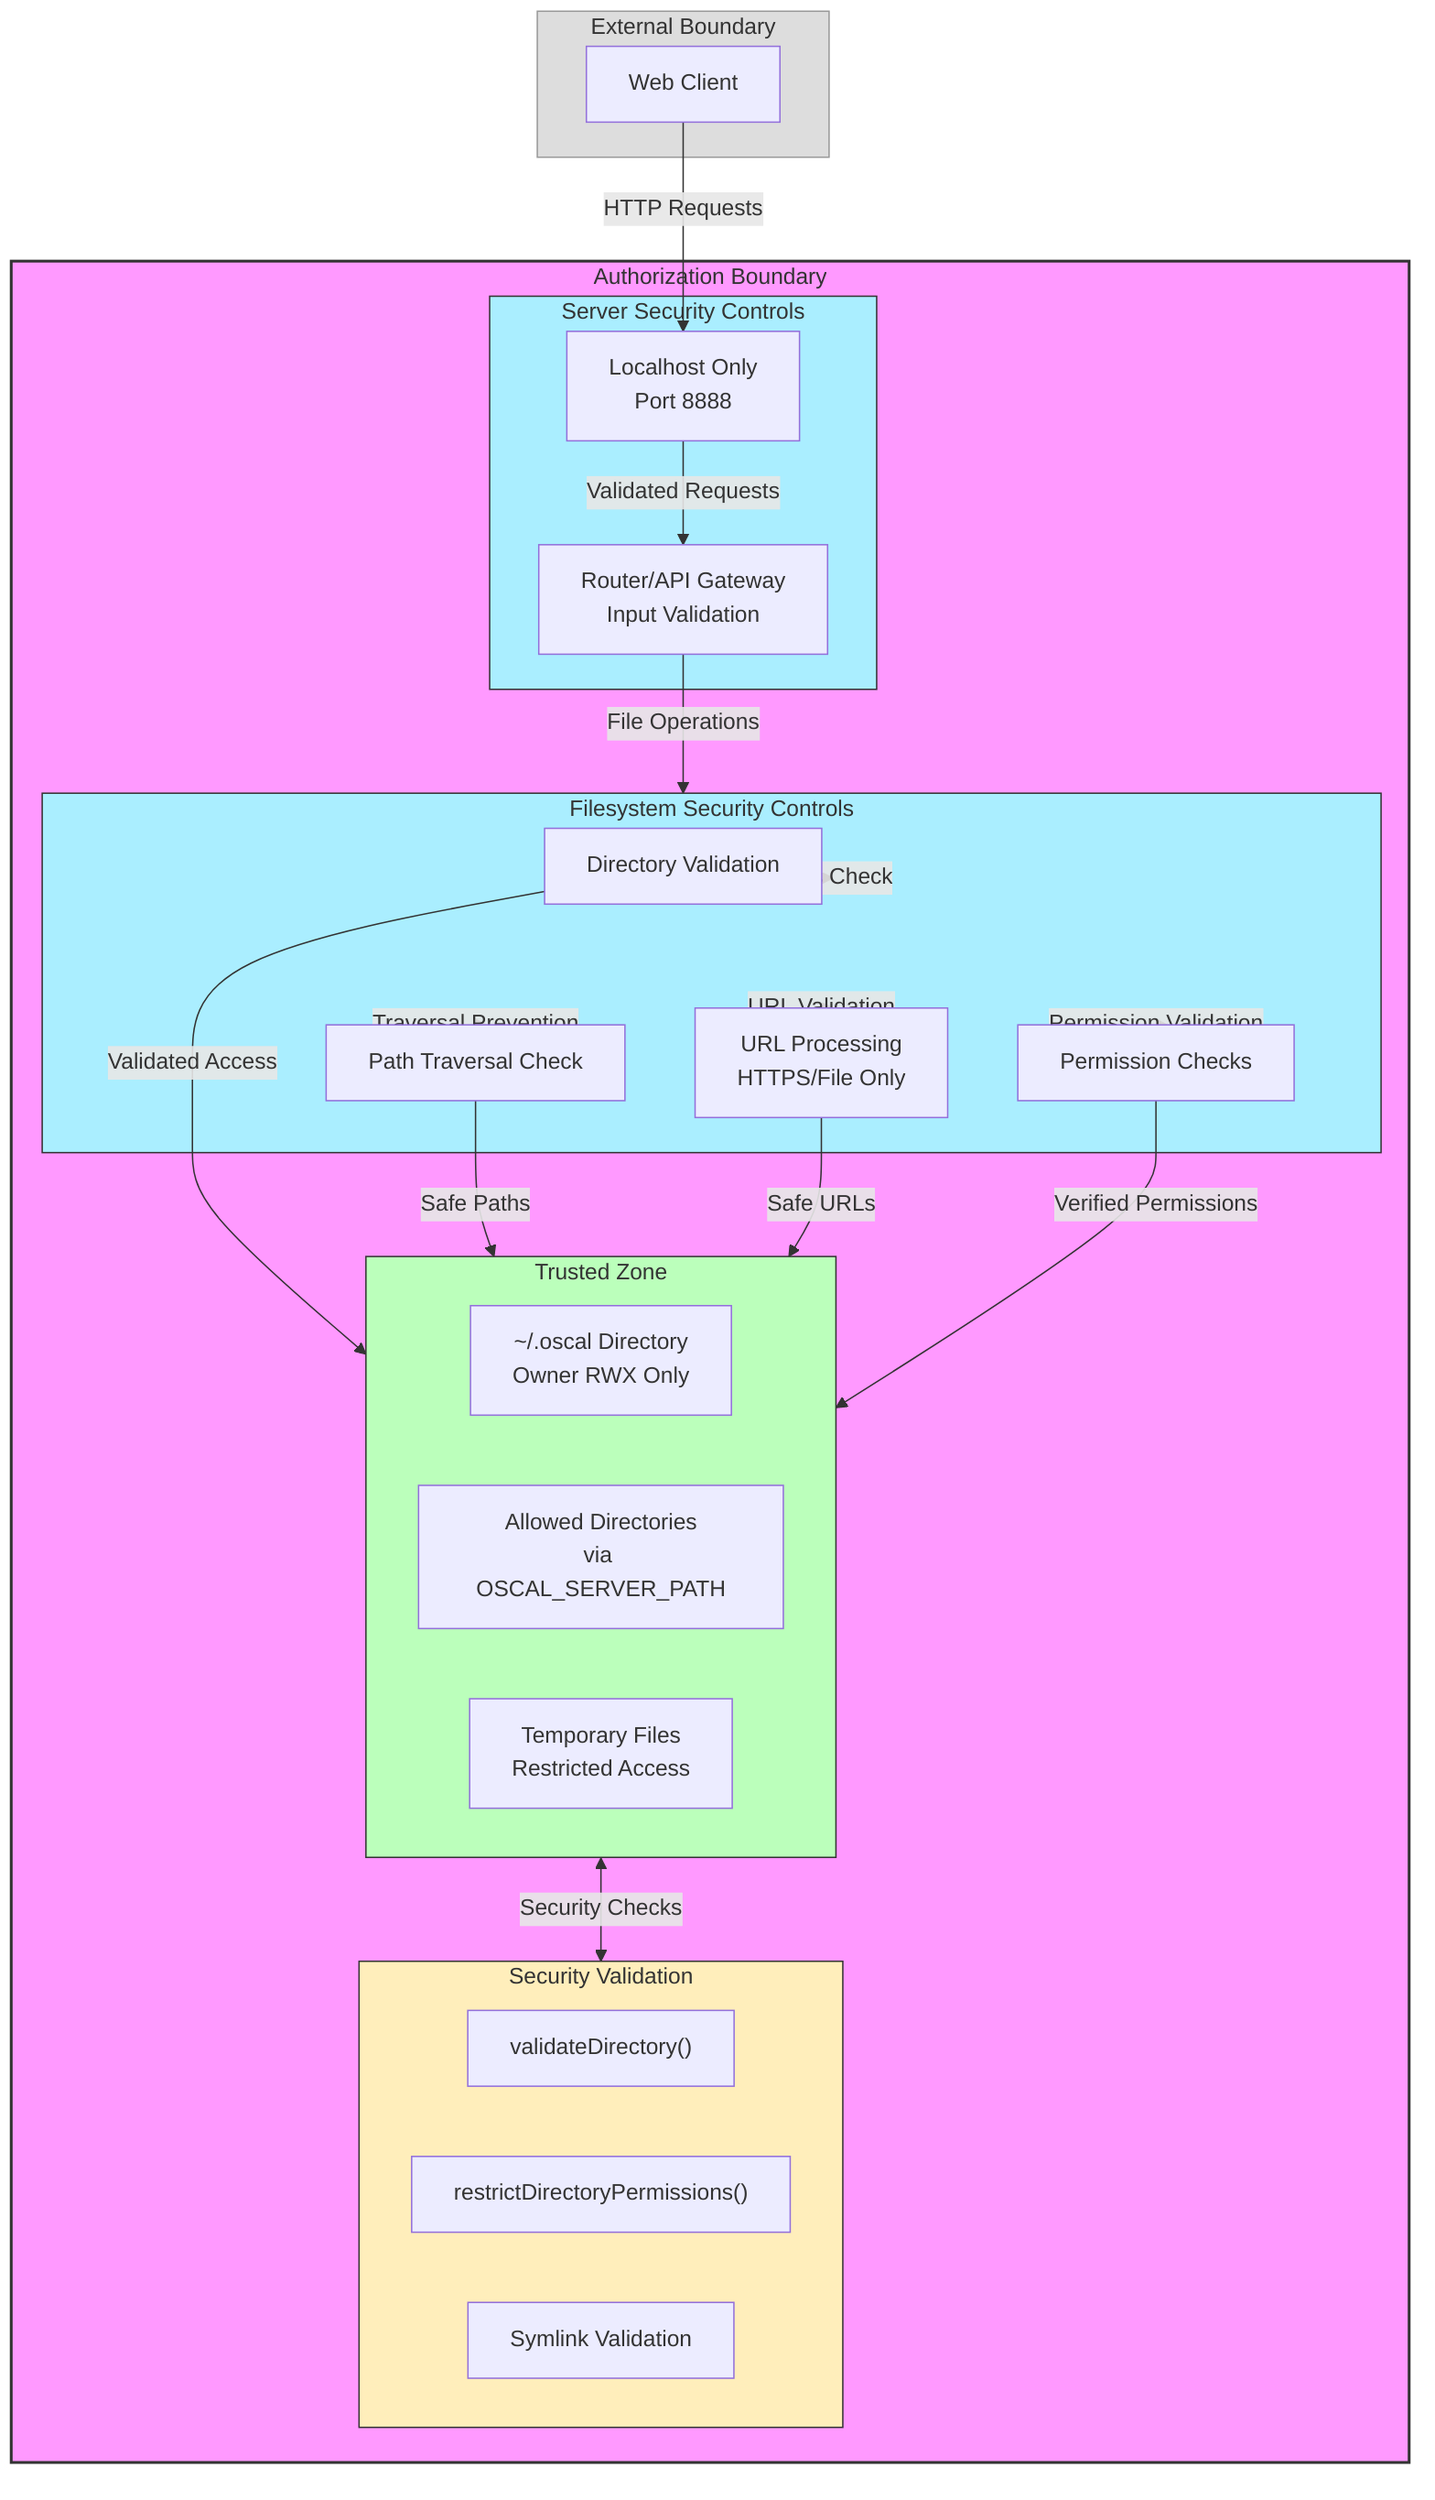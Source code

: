 flowchart TD
    subgraph External["External Boundary"]
        Client[Web Client]
    end

    subgraph AuthBoundary["Authorization Boundary"]
        direction TB
        
        subgraph ServerControls["Server Security Controls"]
            LocalHost["Localhost Only\nPort 8888"]
            Router["Router/API Gateway\nInput Validation"]
        end

        subgraph FileSystemControls["Filesystem Security Controls"]
            DirVal["Directory Validation"]
            PathCheck["Path Traversal Check"]
            UrlProcess["URL Processing\nHTTPS/File Only"]
            PermCheck["Permission Checks"]
        end

        subgraph TrustedZone["Trusted Zone"]
            OscalDir["~/.oscal Directory\nOwner RWX Only"]
            AllowedDirs["Allowed Directories\nvia OSCAL_SERVER_PATH"]
            TempFiles["Temporary Files\nRestricted Access"]
        end

        subgraph Validation["Security Validation"]
            ValidateDir["validateDirectory()"]
            RestrictPerms["restrictDirectoryPermissions()"]
            SymlinkCheck["Symlink Validation"]
        end
    end

    Client -->|HTTP Requests| LocalHost
    LocalHost -->|Validated Requests| Router
    
    Router -->|File Operations| FileSystemControls
    
    FileSystemControls -->|Access Check| DirVal
    FileSystemControls -->|Traversal Prevention| PathCheck
    FileSystemControls -->|URL Validation| UrlProcess
    FileSystemControls -->|Permission Validation| PermCheck
    
    DirVal -->|Validated Access| TrustedZone
    PathCheck -->|Safe Paths| TrustedZone
    UrlProcess -->|Safe URLs| TrustedZone
    PermCheck -->|Verified Permissions| TrustedZone
    
    TrustedZone <-->|Security Checks| Validation
    
    classDef external fill:#ddd,stroke:#999,stroke-width:1px;
    classDef boundary fill:#f9f,stroke:#333,stroke-width:2px;
    classDef controls fill:#aef,stroke:#333,stroke-width:1px;
    classDef trusted fill:#bfb,stroke:#333,stroke-width:1px;
    classDef validation fill:#feb,stroke:#333,stroke-width:1px;
    
    class External external;
    class AuthBoundary boundary;
    class ServerControls,FileSystemControls controls;
    class TrustedZone trusted;
    class Validation validation;